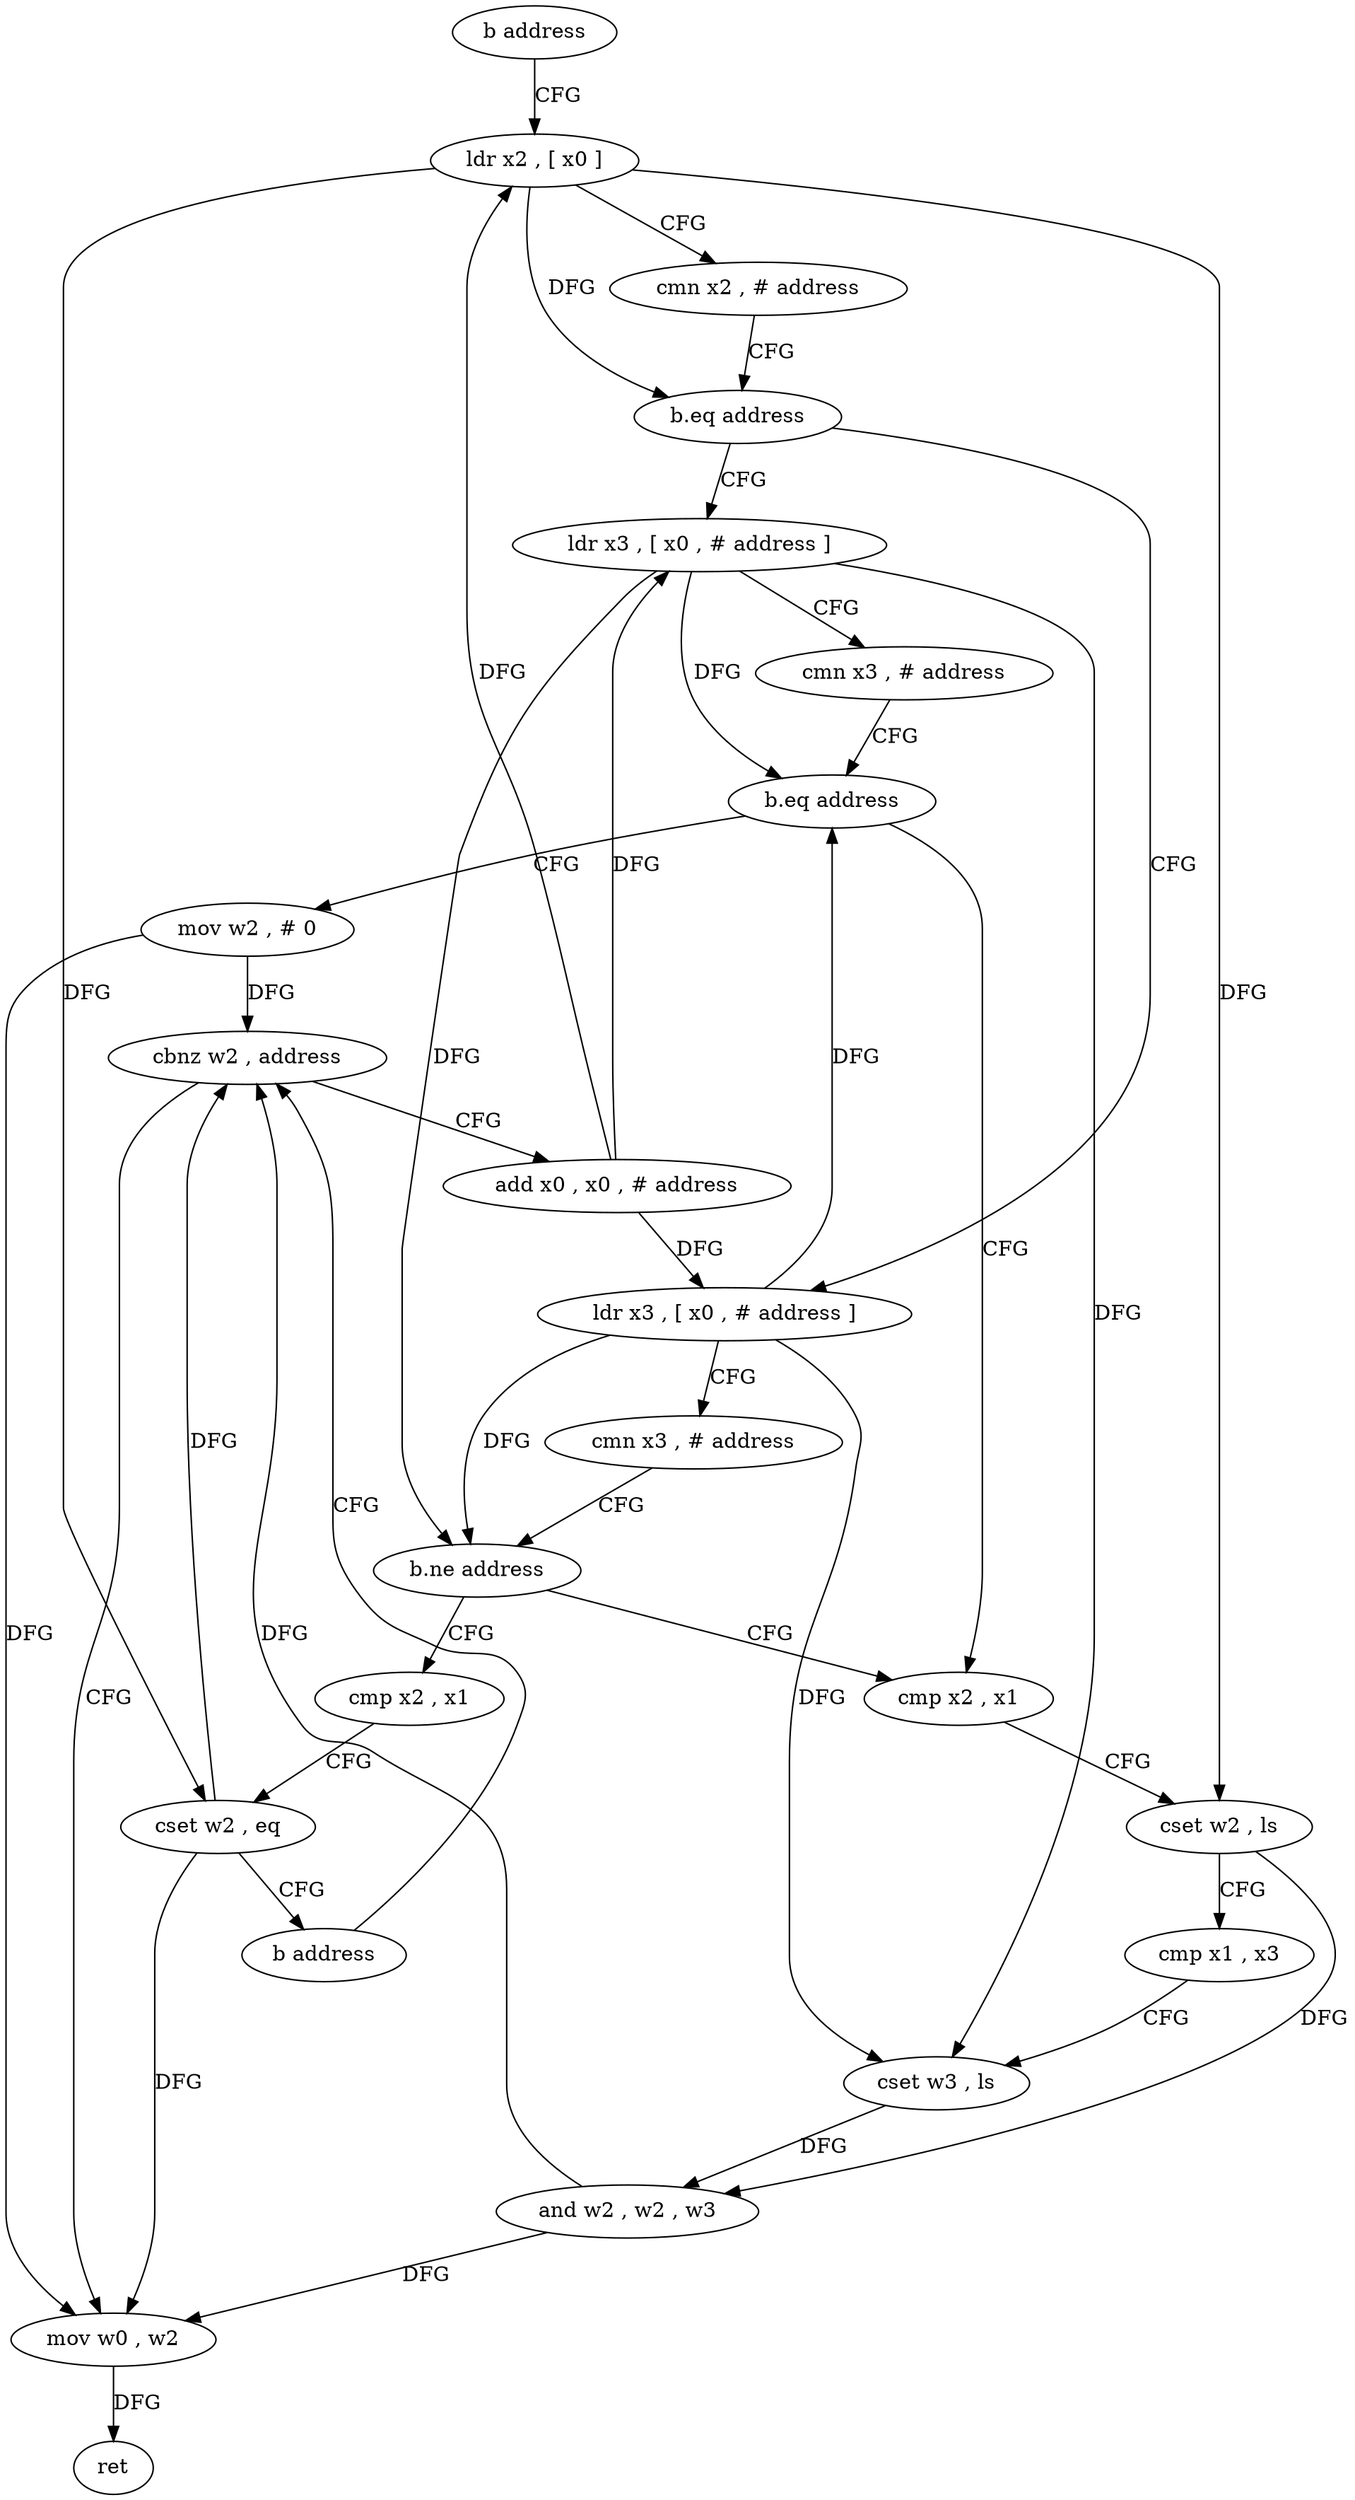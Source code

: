 digraph "func" {
"95860" [label = "b address" ]
"95904" [label = "ldr x2 , [ x0 ]" ]
"95908" [label = "cmn x2 , # address" ]
"95912" [label = "b.eq address" ]
"95864" [label = "ldr x3 , [ x0 , # address ]" ]
"95916" [label = "ldr x3 , [ x0 , # address ]" ]
"95868" [label = "cmn x3 , # address" ]
"95872" [label = "b.eq address" ]
"95940" [label = "mov w2 , # 0" ]
"95876" [label = "cmp x2 , x1" ]
"95920" [label = "cmn x3 , # address" ]
"95924" [label = "b.ne address" ]
"95928" [label = "cmp x2 , x1" ]
"95944" [label = "mov w0 , w2" ]
"95880" [label = "cset w2 , ls" ]
"95884" [label = "cmp x1 , x3" ]
"95888" [label = "cset w3 , ls" ]
"95892" [label = "and w2 , w2 , w3" ]
"95896" [label = "cbnz w2 , address" ]
"95932" [label = "cset w2 , eq" ]
"95936" [label = "b address" ]
"95948" [label = "ret" ]
"95900" [label = "add x0 , x0 , # address" ]
"95860" -> "95904" [ label = "CFG" ]
"95904" -> "95908" [ label = "CFG" ]
"95904" -> "95912" [ label = "DFG" ]
"95904" -> "95880" [ label = "DFG" ]
"95904" -> "95932" [ label = "DFG" ]
"95908" -> "95912" [ label = "CFG" ]
"95912" -> "95864" [ label = "CFG" ]
"95912" -> "95916" [ label = "CFG" ]
"95864" -> "95868" [ label = "CFG" ]
"95864" -> "95872" [ label = "DFG" ]
"95864" -> "95924" [ label = "DFG" ]
"95864" -> "95888" [ label = "DFG" ]
"95916" -> "95920" [ label = "CFG" ]
"95916" -> "95872" [ label = "DFG" ]
"95916" -> "95924" [ label = "DFG" ]
"95916" -> "95888" [ label = "DFG" ]
"95868" -> "95872" [ label = "CFG" ]
"95872" -> "95940" [ label = "CFG" ]
"95872" -> "95876" [ label = "CFG" ]
"95940" -> "95944" [ label = "DFG" ]
"95940" -> "95896" [ label = "DFG" ]
"95876" -> "95880" [ label = "CFG" ]
"95920" -> "95924" [ label = "CFG" ]
"95924" -> "95876" [ label = "CFG" ]
"95924" -> "95928" [ label = "CFG" ]
"95928" -> "95932" [ label = "CFG" ]
"95944" -> "95948" [ label = "DFG" ]
"95880" -> "95884" [ label = "CFG" ]
"95880" -> "95892" [ label = "DFG" ]
"95884" -> "95888" [ label = "CFG" ]
"95888" -> "95892" [ label = "DFG" ]
"95892" -> "95896" [ label = "DFG" ]
"95892" -> "95944" [ label = "DFG" ]
"95896" -> "95944" [ label = "CFG" ]
"95896" -> "95900" [ label = "CFG" ]
"95932" -> "95936" [ label = "CFG" ]
"95932" -> "95944" [ label = "DFG" ]
"95932" -> "95896" [ label = "DFG" ]
"95936" -> "95896" [ label = "CFG" ]
"95900" -> "95904" [ label = "DFG" ]
"95900" -> "95864" [ label = "DFG" ]
"95900" -> "95916" [ label = "DFG" ]
}

